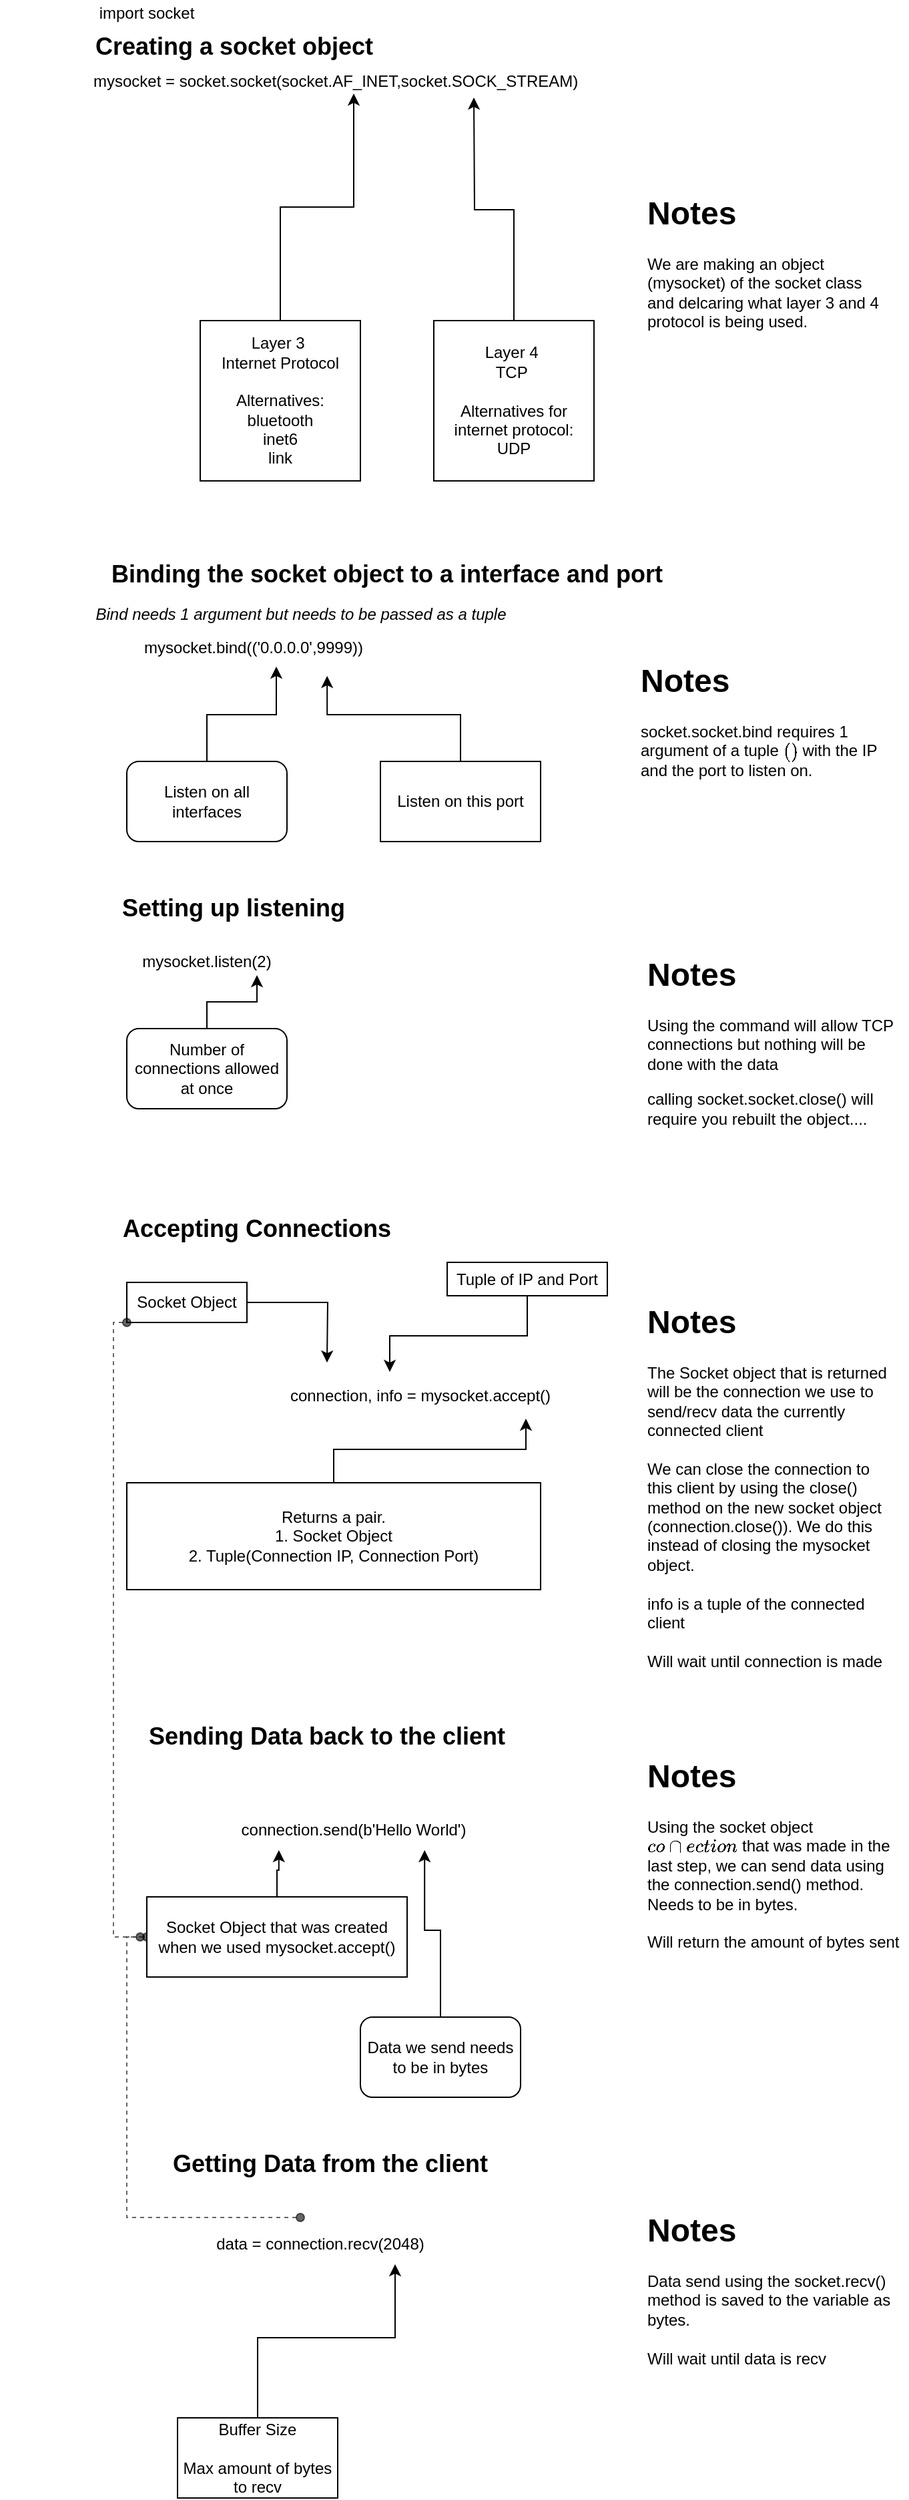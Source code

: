 <mxfile version="14.5.1" type="device"><diagram id="GUBWojil3vM3o9w73WV7" name="Page-1"><mxGraphModel dx="2272" dy="822" grid="1" gridSize="10" guides="1" tooltips="1" connect="1" arrows="1" fold="1" page="1" pageScale="1" pageWidth="850" pageHeight="1100" math="0" shadow="0"><root><mxCell id="0"/><mxCell id="1" parent="0"/><mxCell id="cja53wl2PSTGe3G5WROS-6" value="&lt;h2&gt;Creating a socket object&lt;/h2&gt;" style="text;html=1;align=center;verticalAlign=middle;resizable=0;points=[];autosize=1;" vertex="1" parent="1"><mxGeometry x="10" y="150" width="220" height="50" as="geometry"/></mxCell><mxCell id="cja53wl2PSTGe3G5WROS-7" value="&lt;br&gt;&lt;br&gt;mysocket = socket.socket(socket.AF_INET,socket.SOCK_STREAM)" style="text;html=1;strokeColor=none;fillColor=none;spacing=5;spacingTop=-20;whiteSpace=wrap;overflow=hidden;rounded=0;" vertex="1" parent="1"><mxGeometry x="10" y="175" width="400" height="35" as="geometry"/></mxCell><mxCell id="cja53wl2PSTGe3G5WROS-9" style="edgeStyle=orthogonalEdgeStyle;rounded=0;orthogonalLoop=1;jettySize=auto;html=1;" edge="1" parent="1" source="cja53wl2PSTGe3G5WROS-8" target="cja53wl2PSTGe3G5WROS-7"><mxGeometry relative="1" as="geometry"><mxPoint x="230" y="300" as="targetPoint"/></mxGeometry></mxCell><mxCell id="cja53wl2PSTGe3G5WROS-8" value="Layer 3&amp;nbsp;&lt;br&gt;Internet Protocol&lt;br&gt;&lt;br&gt;Alternatives:&lt;br&gt;bluetooth&lt;br&gt;inet6&lt;br&gt;link" style="rounded=0;whiteSpace=wrap;html=1;" vertex="1" parent="1"><mxGeometry x="95" y="380" width="120" height="120" as="geometry"/></mxCell><mxCell id="cja53wl2PSTGe3G5WROS-11" style="edgeStyle=orthogonalEdgeStyle;rounded=0;orthogonalLoop=1;jettySize=auto;html=1;" edge="1" parent="1" source="cja53wl2PSTGe3G5WROS-10"><mxGeometry relative="1" as="geometry"><mxPoint x="300" y="213" as="targetPoint"/></mxGeometry></mxCell><mxCell id="cja53wl2PSTGe3G5WROS-10" value="Layer 4&amp;nbsp;&lt;br&gt;TCP&amp;nbsp;&lt;br&gt;&lt;br&gt;Alternatives for internet protocol:&lt;br&gt;UDP" style="rounded=0;whiteSpace=wrap;html=1;" vertex="1" parent="1"><mxGeometry x="270" y="380" width="120" height="120" as="geometry"/></mxCell><mxCell id="cja53wl2PSTGe3G5WROS-12" value="&lt;h2&gt;Binding the socket object to a interface and port&lt;/h2&gt;" style="text;html=1;strokeColor=none;fillColor=none;align=center;verticalAlign=middle;whiteSpace=wrap;rounded=0;" vertex="1" parent="1"><mxGeometry x="-10" y="550" width="490" height="40" as="geometry"/></mxCell><mxCell id="cja53wl2PSTGe3G5WROS-14" value="mysocket.bind(('0.0.0.0',9999))" style="text;html=1;strokeColor=none;fillColor=none;align=center;verticalAlign=middle;whiteSpace=wrap;rounded=0;" vertex="1" parent="1"><mxGeometry y="610" width="270" height="30" as="geometry"/></mxCell><mxCell id="cja53wl2PSTGe3G5WROS-16" style="edgeStyle=orthogonalEdgeStyle;rounded=0;orthogonalLoop=1;jettySize=auto;html=1;entryX=0.563;entryY=0.967;entryDx=0;entryDy=0;entryPerimeter=0;" edge="1" parent="1" source="cja53wl2PSTGe3G5WROS-15" target="cja53wl2PSTGe3G5WROS-14"><mxGeometry relative="1" as="geometry"/></mxCell><mxCell id="cja53wl2PSTGe3G5WROS-15" value="Listen on all interfaces" style="rounded=1;whiteSpace=wrap;html=1;" vertex="1" parent="1"><mxGeometry x="40" y="710" width="120" height="60" as="geometry"/></mxCell><mxCell id="cja53wl2PSTGe3G5WROS-18" style="edgeStyle=orthogonalEdgeStyle;rounded=0;orthogonalLoop=1;jettySize=auto;html=1;entryX=0.704;entryY=1.2;entryDx=0;entryDy=0;entryPerimeter=0;" edge="1" parent="1" source="cja53wl2PSTGe3G5WROS-17" target="cja53wl2PSTGe3G5WROS-14"><mxGeometry relative="1" as="geometry"/></mxCell><mxCell id="cja53wl2PSTGe3G5WROS-17" value="Listen on this port" style="rounded=0;whiteSpace=wrap;html=1;" vertex="1" parent="1"><mxGeometry x="230" y="710" width="120" height="60" as="geometry"/></mxCell><mxCell id="cja53wl2PSTGe3G5WROS-19" value="&lt;i&gt;Bind needs 1 argument but needs to be passed as a tuple&lt;/i&gt;" style="text;html=1;align=center;verticalAlign=middle;resizable=0;points=[];autosize=1;" vertex="1" parent="1"><mxGeometry x="10" y="590" width="320" height="20" as="geometry"/></mxCell><mxCell id="cja53wl2PSTGe3G5WROS-20" value="&lt;h1&gt;Notes&lt;/h1&gt;&lt;p&gt;socket.socket.bind requires 1 argument of a tuple `()` with the IP and the port to listen on.&lt;/p&gt;&lt;p&gt;&lt;br&gt;&lt;/p&gt;&lt;p&gt;&lt;br&gt;&lt;/p&gt;" style="text;html=1;strokeColor=none;fillColor=none;spacing=5;spacingTop=-20;whiteSpace=wrap;overflow=hidden;rounded=0;" vertex="1" parent="1"><mxGeometry x="420" y="630" width="190" height="120" as="geometry"/></mxCell><mxCell id="cja53wl2PSTGe3G5WROS-21" value="&lt;h1&gt;Notes&lt;/h1&gt;&lt;div&gt;We are making an object (mysocket) of the socket class and delcaring what layer 3 and 4 protocol is being used.&lt;/div&gt;" style="text;html=1;strokeColor=none;fillColor=none;spacing=5;spacingTop=-20;whiteSpace=wrap;overflow=hidden;rounded=0;" vertex="1" parent="1"><mxGeometry x="425" y="280" width="190" height="120" as="geometry"/></mxCell><mxCell id="cja53wl2PSTGe3G5WROS-22" value="&lt;h2&gt;Setting up listening&lt;/h2&gt;" style="text;html=1;strokeColor=none;fillColor=none;align=center;verticalAlign=middle;whiteSpace=wrap;rounded=0;" vertex="1" parent="1"><mxGeometry x="-55" y="810" width="350" height="20" as="geometry"/></mxCell><mxCell id="cja53wl2PSTGe3G5WROS-23" value="mysocket.listen(2)" style="text;html=1;strokeColor=none;fillColor=none;align=center;verticalAlign=middle;whiteSpace=wrap;rounded=0;" vertex="1" parent="1"><mxGeometry x="25" y="850" width="150" height="20" as="geometry"/></mxCell><mxCell id="cja53wl2PSTGe3G5WROS-26" style="edgeStyle=orthogonalEdgeStyle;rounded=0;orthogonalLoop=1;jettySize=auto;html=1;entryX=0.75;entryY=1;entryDx=0;entryDy=0;" edge="1" parent="1" source="cja53wl2PSTGe3G5WROS-25" target="cja53wl2PSTGe3G5WROS-23"><mxGeometry relative="1" as="geometry"/></mxCell><mxCell id="cja53wl2PSTGe3G5WROS-25" value="Number of connections allowed at once" style="rounded=1;whiteSpace=wrap;html=1;" vertex="1" parent="1"><mxGeometry x="40" y="910" width="120" height="60" as="geometry"/></mxCell><mxCell id="cja53wl2PSTGe3G5WROS-27" value="&lt;h1&gt;Notes&lt;/h1&gt;&lt;p&gt;Using the command will allow TCP connections but nothing will be done with the data&lt;/p&gt;&lt;p&gt;calling socket.socket.close() will require you rebuilt the object....&lt;/p&gt;&lt;p&gt;&lt;br&gt;&lt;/p&gt;&lt;p&gt;&lt;br&gt;&lt;/p&gt;" style="text;html=1;strokeColor=none;fillColor=none;spacing=5;spacingTop=-20;whiteSpace=wrap;overflow=hidden;rounded=0;" vertex="1" parent="1"><mxGeometry x="425" y="850" width="200" height="200" as="geometry"/></mxCell><mxCell id="cja53wl2PSTGe3G5WROS-28" value="&lt;h2&gt;Accepting Connections&lt;/h2&gt;" style="text;html=1;strokeColor=none;fillColor=none;align=center;verticalAlign=middle;whiteSpace=wrap;rounded=0;" vertex="1" parent="1"><mxGeometry x="-40" y="1040" width="355" height="40" as="geometry"/></mxCell><mxCell id="cja53wl2PSTGe3G5WROS-29" value="connection, info = mysocket.accept()" style="text;html=1;strokeColor=none;fillColor=none;align=center;verticalAlign=middle;whiteSpace=wrap;rounded=0;" vertex="1" parent="1"><mxGeometry x="10" y="1170" width="500" height="30" as="geometry"/></mxCell><mxCell id="cja53wl2PSTGe3G5WROS-31" style="edgeStyle=orthogonalEdgeStyle;rounded=0;orthogonalLoop=1;jettySize=auto;html=1;entryX=0.658;entryY=1.067;entryDx=0;entryDy=0;entryPerimeter=0;" edge="1" parent="1" source="cja53wl2PSTGe3G5WROS-30" target="cja53wl2PSTGe3G5WROS-29"><mxGeometry relative="1" as="geometry"/></mxCell><mxCell id="cja53wl2PSTGe3G5WROS-30" value="Returns a pair.&lt;br&gt;1. Socket Object&lt;br&gt;2. Tuple(Connection IP, Connection Port)" style="rounded=0;whiteSpace=wrap;html=1;" vertex="1" parent="1"><mxGeometry x="40" y="1250" width="310" height="80" as="geometry"/></mxCell><mxCell id="cja53wl2PSTGe3G5WROS-33" style="edgeStyle=orthogonalEdgeStyle;rounded=0;orthogonalLoop=1;jettySize=auto;html=1;" edge="1" parent="1" source="cja53wl2PSTGe3G5WROS-32"><mxGeometry relative="1" as="geometry"><mxPoint x="190" y="1160" as="targetPoint"/></mxGeometry></mxCell><mxCell id="cja53wl2PSTGe3G5WROS-32" value="Socket Object" style="rounded=0;whiteSpace=wrap;html=1;" vertex="1" parent="1"><mxGeometry x="40" y="1100" width="90" height="30" as="geometry"/></mxCell><mxCell id="cja53wl2PSTGe3G5WROS-35" style="edgeStyle=orthogonalEdgeStyle;rounded=0;orthogonalLoop=1;jettySize=auto;html=1;entryX=0.454;entryY=-0.1;entryDx=0;entryDy=0;entryPerimeter=0;" edge="1" parent="1" source="cja53wl2PSTGe3G5WROS-34" target="cja53wl2PSTGe3G5WROS-29"><mxGeometry relative="1" as="geometry"/></mxCell><mxCell id="cja53wl2PSTGe3G5WROS-34" value="Tuple of IP and Port" style="rounded=0;whiteSpace=wrap;html=1;" vertex="1" parent="1"><mxGeometry x="280" y="1085" width="120" height="25" as="geometry"/></mxCell><mxCell id="cja53wl2PSTGe3G5WROS-36" value="&lt;h1&gt;Notes&lt;/h1&gt;&lt;div&gt;The Socket object that is returned will be the connection we use to send/recv data the currently connected client&lt;/div&gt;&lt;div&gt;&lt;br&gt;&lt;/div&gt;&lt;div&gt;We can close the connection to this client by using the close() method on the new socket object (connection.close()). We do this instead of closing the mysocket object.&lt;/div&gt;&lt;div&gt;&lt;br&gt;&lt;/div&gt;&lt;div&gt;info is a tuple of the connected client&lt;br&gt;&lt;br&gt;Will wait until connection is made&lt;/div&gt;" style="text;html=1;strokeColor=none;fillColor=none;spacing=5;spacingTop=-20;whiteSpace=wrap;overflow=hidden;rounded=0;" vertex="1" parent="1"><mxGeometry x="425" y="1110" width="190" height="280" as="geometry"/></mxCell><mxCell id="cja53wl2PSTGe3G5WROS-37" value="&lt;h2&gt;Sending Data back to the client&lt;/h2&gt;" style="text;html=1;strokeColor=none;fillColor=none;align=center;verticalAlign=middle;whiteSpace=wrap;rounded=0;" vertex="1" parent="1"><mxGeometry x="30" y="1430" width="320" height="20" as="geometry"/></mxCell><mxCell id="cja53wl2PSTGe3G5WROS-39" value="connection.send(b'Hello World')" style="text;html=1;strokeColor=none;fillColor=none;align=center;verticalAlign=middle;whiteSpace=wrap;rounded=0;" vertex="1" parent="1"><mxGeometry x="60" y="1500" width="300" height="20" as="geometry"/></mxCell><mxCell id="cja53wl2PSTGe3G5WROS-41" style="edgeStyle=orthogonalEdgeStyle;rounded=0;orthogonalLoop=1;jettySize=auto;html=1;entryX=0.313;entryY=1.25;entryDx=0;entryDy=0;entryPerimeter=0;" edge="1" parent="1" source="cja53wl2PSTGe3G5WROS-40" target="cja53wl2PSTGe3G5WROS-39"><mxGeometry relative="1" as="geometry"/></mxCell><mxCell id="cja53wl2PSTGe3G5WROS-45" style="edgeStyle=orthogonalEdgeStyle;rounded=0;orthogonalLoop=1;jettySize=auto;html=1;dashed=1;opacity=60;entryX=0;entryY=1;entryDx=0;entryDy=0;startArrow=oval;startFill=1;endArrow=oval;endFill=1;" edge="1" parent="1" source="cja53wl2PSTGe3G5WROS-40" target="cja53wl2PSTGe3G5WROS-32"><mxGeometry relative="1" as="geometry"><mxPoint x="20" y="1210" as="targetPoint"/><Array as="points"><mxPoint x="30" y="1590"/><mxPoint x="30" y="1130"/></Array></mxGeometry></mxCell><mxCell id="cja53wl2PSTGe3G5WROS-40" value="Socket Object that was created when we used mysocket.accept()" style="rounded=0;whiteSpace=wrap;html=1;" vertex="1" parent="1"><mxGeometry x="55" y="1560" width="195" height="60" as="geometry"/></mxCell><mxCell id="cja53wl2PSTGe3G5WROS-43" style="edgeStyle=orthogonalEdgeStyle;rounded=0;orthogonalLoop=1;jettySize=auto;html=1;entryX=0.677;entryY=1.25;entryDx=0;entryDy=0;entryPerimeter=0;" edge="1" parent="1" source="cja53wl2PSTGe3G5WROS-42" target="cja53wl2PSTGe3G5WROS-39"><mxGeometry relative="1" as="geometry"/></mxCell><mxCell id="cja53wl2PSTGe3G5WROS-42" value="Data we send needs to be in bytes" style="rounded=1;whiteSpace=wrap;html=1;" vertex="1" parent="1"><mxGeometry x="215" y="1650" width="120" height="60" as="geometry"/></mxCell><mxCell id="cja53wl2PSTGe3G5WROS-44" value="&lt;h1&gt;&lt;span&gt;Notes&lt;/span&gt;&lt;/h1&gt;&lt;div&gt;&lt;span&gt;Using the socket object `connection` that was made in the last step, we can send data using the connection.send() method. Needs to be in bytes.&lt;br&gt;&lt;br&gt;Will return the amount of bytes sent&lt;/span&gt;&lt;/div&gt;" style="text;html=1;strokeColor=none;fillColor=none;spacing=5;spacingTop=-20;whiteSpace=wrap;overflow=hidden;rounded=0;" vertex="1" parent="1"><mxGeometry x="425" y="1450" width="200" height="170" as="geometry"/></mxCell><mxCell id="cja53wl2PSTGe3G5WROS-46" value="&lt;h2&gt;Getting Data from the client&lt;/h2&gt;" style="text;html=1;strokeColor=none;fillColor=none;align=center;verticalAlign=middle;whiteSpace=wrap;rounded=0;" vertex="1" parent="1"><mxGeometry x="65" y="1750" width="255" height="20" as="geometry"/></mxCell><mxCell id="cja53wl2PSTGe3G5WROS-49" style="edgeStyle=orthogonalEdgeStyle;rounded=0;orthogonalLoop=1;jettySize=auto;html=1;entryX=0.675;entryY=1.25;entryDx=0;entryDy=0;entryPerimeter=0;startArrow=none;startFill=0;endArrow=classic;endFill=1;" edge="1" parent="1" source="cja53wl2PSTGe3G5WROS-47" target="cja53wl2PSTGe3G5WROS-48"><mxGeometry relative="1" as="geometry"/></mxCell><mxCell id="cja53wl2PSTGe3G5WROS-47" value="Buffer Size&lt;br&gt;&lt;br&gt;Max amount of bytes to recv" style="rounded=0;whiteSpace=wrap;html=1;" vertex="1" parent="1"><mxGeometry x="78" y="1950" width="120" height="60" as="geometry"/></mxCell><mxCell id="cja53wl2PSTGe3G5WROS-48" value="data = connection.recv(2048)" style="text;html=1;strokeColor=none;fillColor=none;align=center;verticalAlign=middle;whiteSpace=wrap;rounded=0;" vertex="1" parent="1"><mxGeometry x="25" y="1810" width="320" height="20" as="geometry"/></mxCell><mxCell id="cja53wl2PSTGe3G5WROS-51" value="&lt;h1&gt;&lt;span&gt;Notes&lt;/span&gt;&lt;/h1&gt;&lt;div&gt;Data send using the socket.recv() method is saved to the variable as bytes.&lt;/div&gt;&lt;div&gt;&lt;br&gt;&lt;/div&gt;&lt;div&gt;Will wait until data is recv&lt;/div&gt;" style="text;html=1;strokeColor=none;fillColor=none;spacing=5;spacingTop=-20;whiteSpace=wrap;overflow=hidden;rounded=0;" vertex="1" parent="1"><mxGeometry x="425" y="1790" width="200" height="170" as="geometry"/></mxCell><mxCell id="cja53wl2PSTGe3G5WROS-53" style="edgeStyle=orthogonalEdgeStyle;rounded=0;orthogonalLoop=1;jettySize=auto;html=1;dashed=1;opacity=60;entryX=0;entryY=1;entryDx=0;entryDy=0;startArrow=oval;startFill=1;endArrow=oval;endFill=1;" edge="1" parent="1"><mxGeometry relative="1" as="geometry"><mxPoint x="50" y="1590" as="targetPoint"/><mxPoint x="170" y="1800" as="sourcePoint"/><Array as="points"><mxPoint x="40" y="1590"/></Array></mxGeometry></mxCell><mxCell id="cja53wl2PSTGe3G5WROS-54" value="import socket" style="text;html=1;strokeColor=none;fillColor=none;align=center;verticalAlign=middle;whiteSpace=wrap;rounded=0;" vertex="1" parent="1"><mxGeometry y="140" width="110" height="20" as="geometry"/></mxCell></root></mxGraphModel></diagram></mxfile>